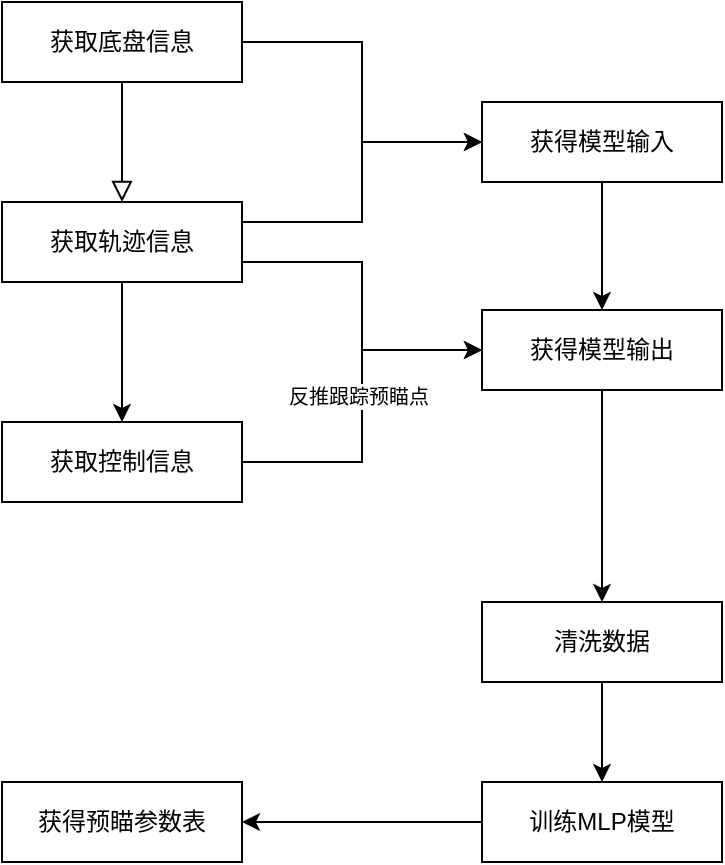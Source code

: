 <mxfile version="15.9.6" type="github">
  <diagram id="C5RBs43oDa-KdzZeNtuy" name="Page-1">
    <mxGraphModel dx="1365" dy="781" grid="1" gridSize="10" guides="1" tooltips="1" connect="1" arrows="1" fold="1" page="1" pageScale="1" pageWidth="827" pageHeight="1169" math="0" shadow="0">
      <root>
        <mxCell id="WIyWlLk6GJQsqaUBKTNV-0" />
        <mxCell id="WIyWlLk6GJQsqaUBKTNV-1" parent="WIyWlLk6GJQsqaUBKTNV-0" />
        <mxCell id="WIyWlLk6GJQsqaUBKTNV-2" value="" style="rounded=0;html=1;jettySize=auto;orthogonalLoop=1;fontSize=11;endArrow=block;endFill=0;endSize=8;strokeWidth=1;shadow=0;labelBackgroundColor=none;edgeStyle=orthogonalEdgeStyle;" parent="WIyWlLk6GJQsqaUBKTNV-1" source="WIyWlLk6GJQsqaUBKTNV-3" edge="1">
          <mxGeometry relative="1" as="geometry">
            <mxPoint x="220" y="180" as="targetPoint" />
          </mxGeometry>
        </mxCell>
        <mxCell id="gLomsCFDfxiw4-S3shgu-5" style="edgeStyle=orthogonalEdgeStyle;rounded=0;orthogonalLoop=1;jettySize=auto;html=1;entryX=0;entryY=0.5;entryDx=0;entryDy=0;" edge="1" parent="WIyWlLk6GJQsqaUBKTNV-1" source="WIyWlLk6GJQsqaUBKTNV-3" target="gLomsCFDfxiw4-S3shgu-4">
          <mxGeometry relative="1" as="geometry" />
        </mxCell>
        <mxCell id="WIyWlLk6GJQsqaUBKTNV-3" value="获取底盘信息" style="rounded=0;whiteSpace=wrap;html=1;fontSize=12;glass=0;strokeWidth=1;shadow=0;" parent="WIyWlLk6GJQsqaUBKTNV-1" vertex="1">
          <mxGeometry x="160" y="80" width="120" height="40" as="geometry" />
        </mxCell>
        <mxCell id="gLomsCFDfxiw4-S3shgu-3" style="edgeStyle=orthogonalEdgeStyle;rounded=0;orthogonalLoop=1;jettySize=auto;html=1;entryX=0.5;entryY=0;entryDx=0;entryDy=0;" edge="1" parent="WIyWlLk6GJQsqaUBKTNV-1" source="gLomsCFDfxiw4-S3shgu-0" target="gLomsCFDfxiw4-S3shgu-1">
          <mxGeometry relative="1" as="geometry" />
        </mxCell>
        <mxCell id="gLomsCFDfxiw4-S3shgu-6" style="edgeStyle=orthogonalEdgeStyle;rounded=0;orthogonalLoop=1;jettySize=auto;html=1;entryX=0;entryY=0.5;entryDx=0;entryDy=0;" edge="1" parent="WIyWlLk6GJQsqaUBKTNV-1" source="gLomsCFDfxiw4-S3shgu-0" target="gLomsCFDfxiw4-S3shgu-4">
          <mxGeometry relative="1" as="geometry">
            <Array as="points">
              <mxPoint x="340" y="190" />
              <mxPoint x="340" y="150" />
            </Array>
          </mxGeometry>
        </mxCell>
        <mxCell id="gLomsCFDfxiw4-S3shgu-17" style="edgeStyle=orthogonalEdgeStyle;rounded=0;orthogonalLoop=1;jettySize=auto;html=1;entryX=0;entryY=0.5;entryDx=0;entryDy=0;" edge="1" parent="WIyWlLk6GJQsqaUBKTNV-1" source="gLomsCFDfxiw4-S3shgu-0" target="gLomsCFDfxiw4-S3shgu-7">
          <mxGeometry relative="1" as="geometry">
            <Array as="points">
              <mxPoint x="340" y="210" />
              <mxPoint x="340" y="254" />
            </Array>
          </mxGeometry>
        </mxCell>
        <mxCell id="gLomsCFDfxiw4-S3shgu-0" value="获取轨迹信息" style="rounded=0;whiteSpace=wrap;html=1;fontSize=12;glass=0;strokeWidth=1;shadow=0;" vertex="1" parent="WIyWlLk6GJQsqaUBKTNV-1">
          <mxGeometry x="160" y="180" width="120" height="40" as="geometry" />
        </mxCell>
        <mxCell id="gLomsCFDfxiw4-S3shgu-8" style="edgeStyle=orthogonalEdgeStyle;rounded=0;orthogonalLoop=1;jettySize=auto;html=1;entryX=0;entryY=0.5;entryDx=0;entryDy=0;" edge="1" parent="WIyWlLk6GJQsqaUBKTNV-1" source="gLomsCFDfxiw4-S3shgu-1" target="gLomsCFDfxiw4-S3shgu-7">
          <mxGeometry relative="1" as="geometry" />
        </mxCell>
        <mxCell id="gLomsCFDfxiw4-S3shgu-18" value="&lt;font style=&quot;font-size: 10px&quot;&gt;反推跟踪预瞄点&lt;/font&gt;" style="edgeLabel;html=1;align=center;verticalAlign=middle;resizable=0;points=[];" vertex="1" connectable="0" parent="gLomsCFDfxiw4-S3shgu-8">
          <mxGeometry x="0.765" y="-3" relative="1" as="geometry">
            <mxPoint x="-42" y="20" as="offset" />
          </mxGeometry>
        </mxCell>
        <mxCell id="gLomsCFDfxiw4-S3shgu-1" value="获取控制信息" style="rounded=0;whiteSpace=wrap;html=1;fontSize=12;glass=0;strokeWidth=1;shadow=0;" vertex="1" parent="WIyWlLk6GJQsqaUBKTNV-1">
          <mxGeometry x="160" y="290" width="120" height="40" as="geometry" />
        </mxCell>
        <mxCell id="gLomsCFDfxiw4-S3shgu-9" style="edgeStyle=orthogonalEdgeStyle;rounded=0;orthogonalLoop=1;jettySize=auto;html=1;" edge="1" parent="WIyWlLk6GJQsqaUBKTNV-1" source="gLomsCFDfxiw4-S3shgu-4" target="gLomsCFDfxiw4-S3shgu-7">
          <mxGeometry relative="1" as="geometry" />
        </mxCell>
        <mxCell id="gLomsCFDfxiw4-S3shgu-4" value="获得模型输入" style="rounded=0;whiteSpace=wrap;html=1;fontSize=12;glass=0;strokeWidth=1;shadow=0;" vertex="1" parent="WIyWlLk6GJQsqaUBKTNV-1">
          <mxGeometry x="400" y="130" width="120" height="40" as="geometry" />
        </mxCell>
        <mxCell id="gLomsCFDfxiw4-S3shgu-12" style="edgeStyle=orthogonalEdgeStyle;rounded=0;orthogonalLoop=1;jettySize=auto;html=1;" edge="1" parent="WIyWlLk6GJQsqaUBKTNV-1" source="gLomsCFDfxiw4-S3shgu-7" target="gLomsCFDfxiw4-S3shgu-11">
          <mxGeometry relative="1" as="geometry" />
        </mxCell>
        <mxCell id="gLomsCFDfxiw4-S3shgu-7" value="获得模型输出" style="rounded=0;whiteSpace=wrap;html=1;fontSize=12;glass=0;strokeWidth=1;shadow=0;" vertex="1" parent="WIyWlLk6GJQsqaUBKTNV-1">
          <mxGeometry x="400" y="234" width="120" height="40" as="geometry" />
        </mxCell>
        <mxCell id="gLomsCFDfxiw4-S3shgu-14" style="edgeStyle=orthogonalEdgeStyle;rounded=0;orthogonalLoop=1;jettySize=auto;html=1;entryX=0.5;entryY=0;entryDx=0;entryDy=0;" edge="1" parent="WIyWlLk6GJQsqaUBKTNV-1" source="gLomsCFDfxiw4-S3shgu-11" target="gLomsCFDfxiw4-S3shgu-13">
          <mxGeometry relative="1" as="geometry" />
        </mxCell>
        <mxCell id="gLomsCFDfxiw4-S3shgu-11" value="清洗数据" style="rounded=0;whiteSpace=wrap;html=1;fontSize=12;glass=0;strokeWidth=1;shadow=0;" vertex="1" parent="WIyWlLk6GJQsqaUBKTNV-1">
          <mxGeometry x="400" y="380" width="120" height="40" as="geometry" />
        </mxCell>
        <mxCell id="gLomsCFDfxiw4-S3shgu-16" style="edgeStyle=orthogonalEdgeStyle;rounded=0;orthogonalLoop=1;jettySize=auto;html=1;" edge="1" parent="WIyWlLk6GJQsqaUBKTNV-1" source="gLomsCFDfxiw4-S3shgu-13">
          <mxGeometry relative="1" as="geometry">
            <mxPoint x="280" y="490" as="targetPoint" />
          </mxGeometry>
        </mxCell>
        <mxCell id="gLomsCFDfxiw4-S3shgu-13" value="训练MLP模型" style="rounded=0;whiteSpace=wrap;html=1;fontSize=12;glass=0;strokeWidth=1;shadow=0;" vertex="1" parent="WIyWlLk6GJQsqaUBKTNV-1">
          <mxGeometry x="400" y="470" width="120" height="40" as="geometry" />
        </mxCell>
        <mxCell id="gLomsCFDfxiw4-S3shgu-15" value="获得预瞄参数表" style="rounded=0;whiteSpace=wrap;html=1;fontSize=12;glass=0;strokeWidth=1;shadow=0;" vertex="1" parent="WIyWlLk6GJQsqaUBKTNV-1">
          <mxGeometry x="160" y="470" width="120" height="40" as="geometry" />
        </mxCell>
      </root>
    </mxGraphModel>
  </diagram>
</mxfile>
